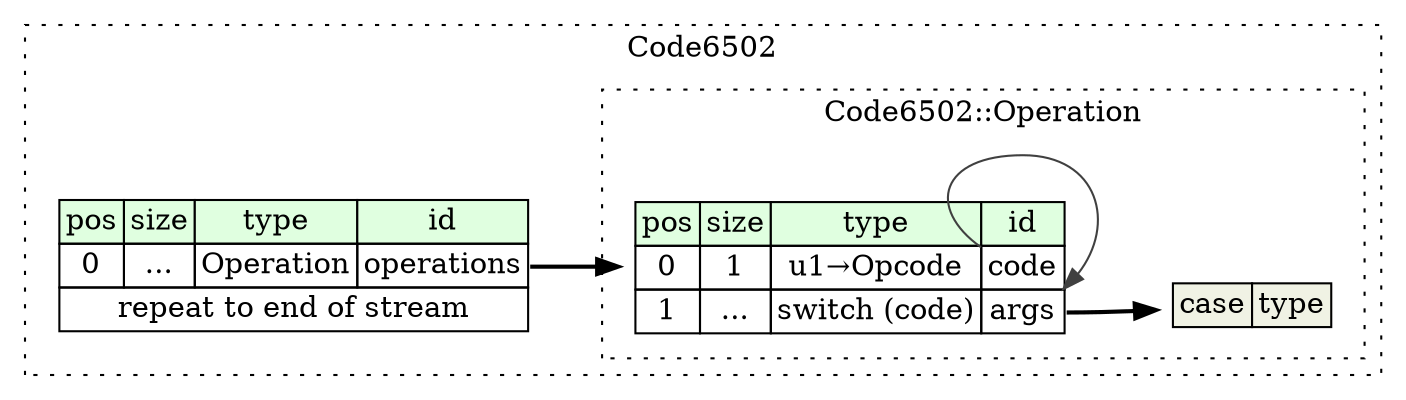 digraph {
	rankdir=LR;
	node [shape=plaintext];
	subgraph cluster__code_6502 {
		label="Code6502";
		graph[style=dotted];

		code_6502__seq [label=<<TABLE BORDER="0" CELLBORDER="1" CELLSPACING="0">
			<TR><TD BGCOLOR="#E0FFE0">pos</TD><TD BGCOLOR="#E0FFE0">size</TD><TD BGCOLOR="#E0FFE0">type</TD><TD BGCOLOR="#E0FFE0">id</TD></TR>
			<TR><TD PORT="operations_pos">0</TD><TD PORT="operations_size">...</TD><TD>Operation</TD><TD PORT="operations_type">operations</TD></TR>
			<TR><TD COLSPAN="4" PORT="operations__repeat">repeat to end of stream</TD></TR>
		</TABLE>>];
		subgraph cluster__operation {
			label="Code6502::Operation";
			graph[style=dotted];

			operation__seq [label=<<TABLE BORDER="0" CELLBORDER="1" CELLSPACING="0">
				<TR><TD BGCOLOR="#E0FFE0">pos</TD><TD BGCOLOR="#E0FFE0">size</TD><TD BGCOLOR="#E0FFE0">type</TD><TD BGCOLOR="#E0FFE0">id</TD></TR>
				<TR><TD PORT="code_pos">0</TD><TD PORT="code_size">1</TD><TD>u1→Opcode</TD><TD PORT="code_type">code</TD></TR>
				<TR><TD PORT="args_pos">1</TD><TD PORT="args_size">...</TD><TD>switch (code)</TD><TD PORT="args_type">args</TD></TR>
			</TABLE>>];
operation__seq_args_switch [label=<<TABLE BORDER="0" CELLBORDER="1" CELLSPACING="0">
	<TR><TD BGCOLOR="#F0F2E4">case</TD><TD BGCOLOR="#F0F2E4">type</TD></TR>
</TABLE>>];
		}
	}
	code_6502__seq:operations_type -> operation__seq [style=bold];
	operation__seq:args_type -> operation__seq_args_switch [style=bold];
	operation__seq:code_type -> operation__seq:args_type [color="#404040"];
}
